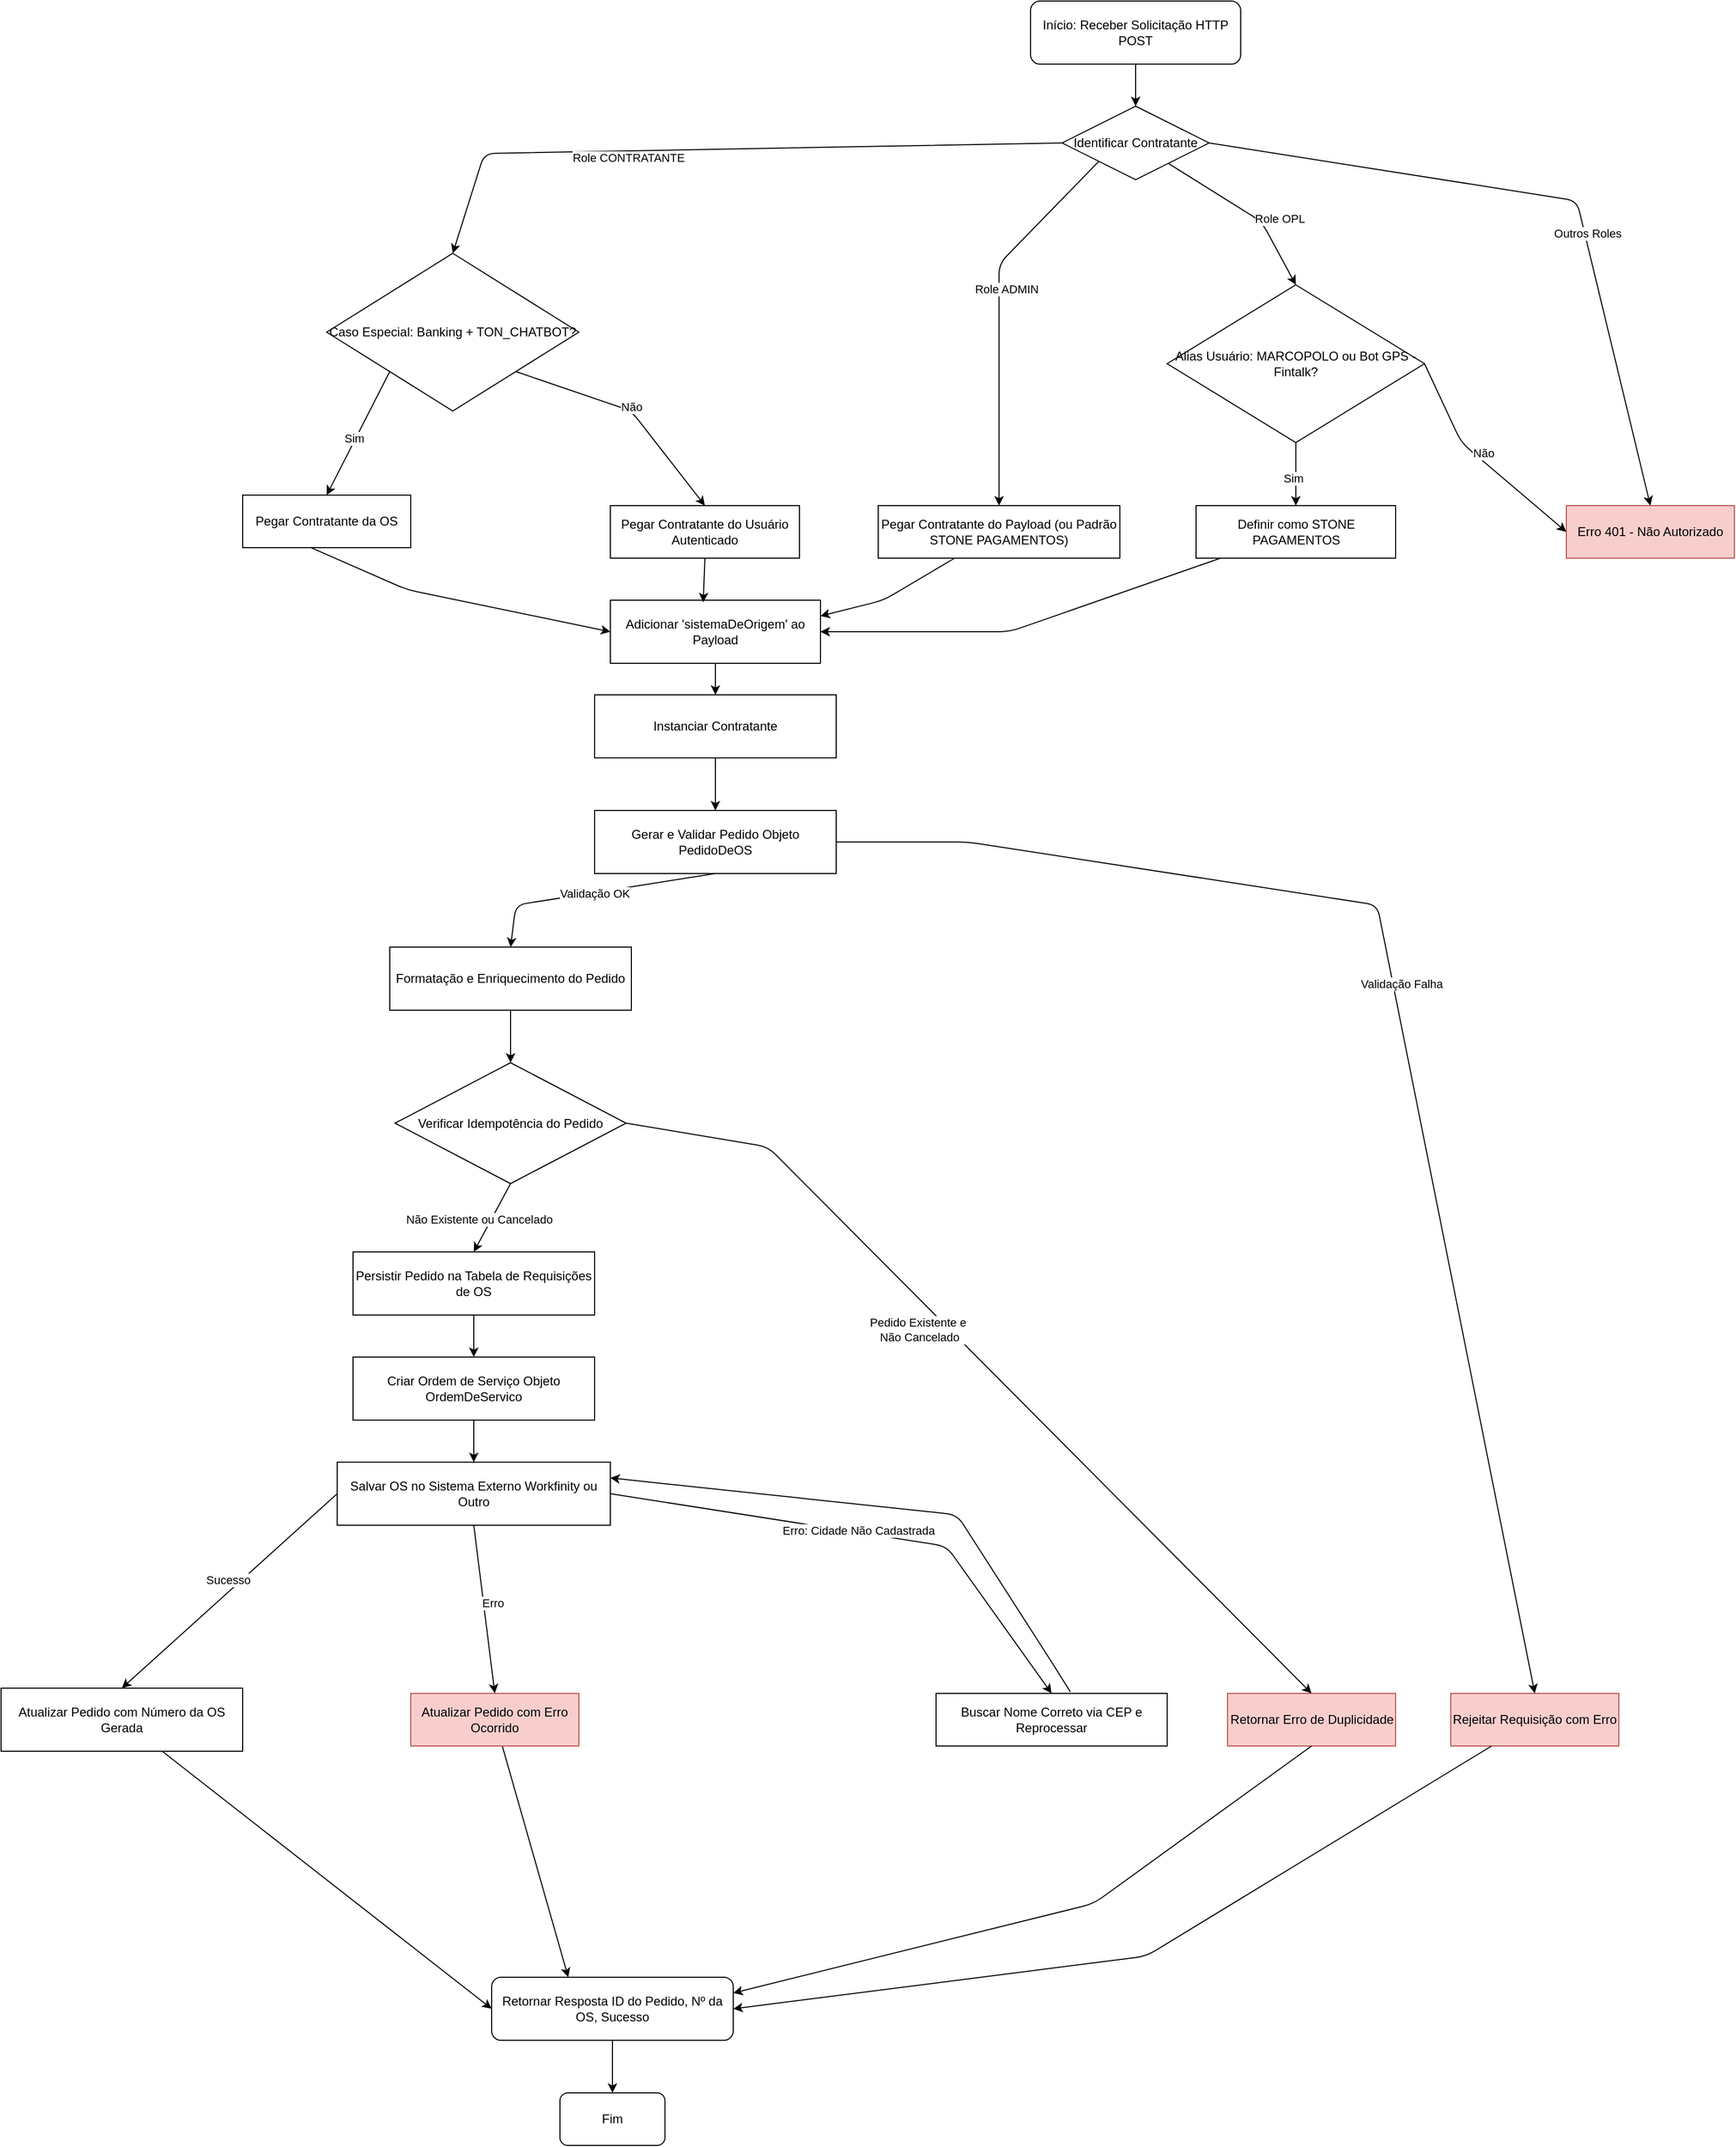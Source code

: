 <mxfile version="27.0.9">
  <diagram id="flow_diagram" name="Página-1">
    <mxGraphModel dx="2528" dy="998" grid="1" gridSize="10" guides="1" tooltips="1" connect="1" arrows="1" fold="1" page="1" pageScale="1" pageWidth="850" pageHeight="1100" math="0" shadow="0">
      <root>
        <mxCell id="0" />
        <mxCell id="1" parent="0" />
        <mxCell id="A" value="Início: Receber Solicitação HTTP POST" style="rounded=1;whiteSpace=wrap;html=1;" parent="1" vertex="1">
          <mxGeometry x="720" y="30" width="200" height="60" as="geometry" />
        </mxCell>
        <mxCell id="B" value="Identificar Contratante" style="rhombus;whiteSpace=wrap;html=1;" parent="1" vertex="1">
          <mxGeometry x="750" y="130" width="140" height="70" as="geometry" />
        </mxCell>
        <mxCell id="A-B" value="" style="endArrow=classic;html=1;entryX=0.5;entryY=0;entryDx=0;entryDy=0;" parent="1" source="A" target="B" edge="1">
          <mxGeometry width="50" height="50" relative="1" as="geometry">
            <mxPoint x="420" y="100" as="sourcePoint" />
            <mxPoint x="420" y="140" as="targetPoint" />
          </mxGeometry>
        </mxCell>
        <mxCell id="B1" value="Caso Especial: Banking + TON_CHATBOT?" style="rhombus;whiteSpace=wrap;html=1;" parent="1" vertex="1">
          <mxGeometry x="50" y="270" width="240" height="150" as="geometry" />
        </mxCell>
        <mxCell id="B-B1-parent" value="" style="endArrow=classic;html=1;exitX=0;exitY=0.5;exitDx=0;exitDy=0;entryX=0.5;entryY=0;entryDx=0;entryDy=0;" parent="1" source="B" target="B1" edge="1">
          <mxGeometry width="50" height="50" relative="1" as="geometry">
            <mxPoint x="350" y="175" as="sourcePoint" />
            <mxPoint x="200" y="270" as="targetPoint" />
            <Array as="points">
              <mxPoint x="200" y="175" />
            </Array>
          </mxGeometry>
        </mxCell>
        <mxCell id="B-B1" value="Role CONTRATANTE" style="edgeLabel;html=1;align=center;verticalAlign=middle;resizable=0;points=[];" parent="B-B1-parent" vertex="1" connectable="0">
          <mxGeometry x="0.109" y="-3" relative="1" as="geometry">
            <mxPoint x="-53" y="10" as="offset" />
          </mxGeometry>
        </mxCell>
        <mxCell id="B2" value="Pegar Contratante da OS" style="rounded=0;whiteSpace=wrap;html=1;" parent="1" vertex="1">
          <mxGeometry x="-30" y="500" width="160" height="50" as="geometry" />
        </mxCell>
        <mxCell id="B1-B2-parent" value="" style="endArrow=classic;html=1;exitX=0;exitY=1;exitDx=0;exitDy=0;entryX=0.5;entryY=0;entryDx=0;entryDy=0;" parent="1" source="B1" target="B2" edge="1">
          <mxGeometry width="50" height="50" relative="1" as="geometry">
            <mxPoint x="200" y="340" as="sourcePoint" />
            <mxPoint x="200" y="380" as="targetPoint" />
          </mxGeometry>
        </mxCell>
        <mxCell id="B1-B2" value="Sim" style="edgeLabel;html=1;align=center;verticalAlign=middle;resizable=0;points=[];" parent="B1-B2-parent" vertex="1" connectable="0">
          <mxGeometry x="0.063" y="-2" relative="1" as="geometry">
            <mxPoint x="-1" y="2" as="offset" />
          </mxGeometry>
        </mxCell>
        <mxCell id="B3" value="Pegar Contratante do Usuário Autenticado" style="rounded=0;whiteSpace=wrap;html=1;" parent="1" vertex="1">
          <mxGeometry x="320" y="510" width="180" height="50" as="geometry" />
        </mxCell>
        <mxCell id="B1-B3-parent" value="" style="endArrow=classic;html=1;exitX=1;exitY=1;exitDx=0;exitDy=0;entryX=0.5;entryY=0;entryDx=0;entryDy=0;" parent="1" source="B1" target="B3" edge="1">
          <mxGeometry width="50" height="50" relative="1" as="geometry">
            <mxPoint x="290" y="305" as="sourcePoint" />
            <mxPoint x="390" y="380" as="targetPoint" />
            <Array as="points">
              <mxPoint x="340" y="420" />
            </Array>
          </mxGeometry>
        </mxCell>
        <mxCell id="B1-B3" value="Não" style="edgeLabel;html=1;align=center;verticalAlign=middle;resizable=0;points=[];" parent="B1-B3-parent" vertex="1" connectable="0">
          <mxGeometry x="-0.071" relative="1" as="geometry">
            <mxPoint x="8" y="-1" as="offset" />
          </mxGeometry>
        </mxCell>
        <mxCell id="B4" value="Pegar Contratante do Payload (ou Padrão STONE PAGAMENTOS)" style="rounded=0;whiteSpace=wrap;html=1;" parent="1" vertex="1">
          <mxGeometry x="575" y="510" width="230" height="50" as="geometry" />
        </mxCell>
        <mxCell id="B-B4-parent" value="" style="endArrow=classic;html=1;exitX=0;exitY=1;exitDx=0;exitDy=0;entryX=0.5;entryY=0;entryDx=0;entryDy=0;" parent="1" source="B" target="B4" edge="1">
          <mxGeometry width="50" height="50" relative="1" as="geometry">
            <mxPoint x="490" y="175" as="sourcePoint" />
            <mxPoint x="625" y="270" as="targetPoint" />
            <Array as="points">
              <mxPoint x="690" y="280" />
            </Array>
          </mxGeometry>
        </mxCell>
        <mxCell id="B-B4" value="Role ADMIN" style="edgeLabel;html=1;align=center;verticalAlign=middle;resizable=0;points=[];" parent="B-B4-parent" vertex="1" connectable="0">
          <mxGeometry x="-0.125" y="-3" relative="1" as="geometry">
            <mxPoint x="10" as="offset" />
          </mxGeometry>
        </mxCell>
        <mxCell id="B5" value="Alias Usuário: MARCOPOLO ou Bot GPS - Fintalk?" style="rhombus;whiteSpace=wrap;html=1;" parent="1" vertex="1">
          <mxGeometry x="850" y="300" width="245" height="150" as="geometry" />
        </mxCell>
        <mxCell id="B-B5-parent" value="" style="endArrow=classic;html=1;entryX=0.5;entryY=0;entryDx=0;entryDy=0;" parent="1" source="B" target="B5" edge="1">
          <mxGeometry width="50" height="50" relative="1" as="geometry">
            <mxPoint x="420" y="210" as="sourcePoint" />
            <mxPoint x="625" y="380" as="targetPoint" />
            <Array as="points">
              <mxPoint x="940" y="240" />
            </Array>
          </mxGeometry>
        </mxCell>
        <mxCell id="B-B5" value="Role OPL" style="edgeLabel;html=1;align=center;verticalAlign=middle;resizable=0;points=[];" parent="B-B5-parent" vertex="1" connectable="0">
          <mxGeometry x="0.109" y="-3" relative="1" as="geometry">
            <mxPoint x="26" y="-1" as="offset" />
          </mxGeometry>
        </mxCell>
        <mxCell id="B6" value="Definir como STONE PAGAMENTOS" style="rounded=0;whiteSpace=wrap;html=1;" parent="1" vertex="1">
          <mxGeometry x="877.5" y="510" width="190" height="50" as="geometry" />
        </mxCell>
        <mxCell id="B5-B6-parent" value="" style="endArrow=classic;html=1;exitX=0.5;exitY=1;exitDx=0;exitDy=0;entryX=0.5;entryY=0;entryDx=0;entryDy=0;" parent="1" source="B5" target="B6" edge="1">
          <mxGeometry width="50" height="50" relative="1" as="geometry">
            <mxPoint x="625" y="450" as="sourcePoint" />
            <mxPoint x="625" y="490" as="targetPoint" />
          </mxGeometry>
        </mxCell>
        <mxCell id="B5-B6" value="Sim" style="edgeLabel;html=1;align=center;verticalAlign=middle;resizable=0;points=[];" parent="B5-B6-parent" vertex="1" connectable="0">
          <mxGeometry x="0.063" y="-2" relative="1" as="geometry">
            <mxPoint x="-1" y="2" as="offset" />
          </mxGeometry>
        </mxCell>
        <mxCell id="B7" value="Erro 401 - Não Autorizado" style="rounded=0;whiteSpace=wrap;html=1;fillColor=#f8cecc;strokeColor=#b85450;" parent="1" vertex="1">
          <mxGeometry x="1230" y="510" width="160" height="50" as="geometry" />
        </mxCell>
        <mxCell id="B5-B7-parent" value="" style="endArrow=classic;html=1;exitX=1;exitY=0.5;exitDx=0;exitDy=0;entryX=0;entryY=0.5;entryDx=0;entryDy=0;" parent="1" source="B5" target="B7" edge="1">
          <mxGeometry width="50" height="50" relative="1" as="geometry">
            <mxPoint x="705" y="415" as="sourcePoint" />
            <mxPoint x="830" y="380" as="targetPoint" />
            <Array as="points">
              <mxPoint x="1130" y="450" />
            </Array>
          </mxGeometry>
        </mxCell>
        <mxCell id="B5-B7" value="Não" style="edgeLabel;html=1;align=center;verticalAlign=middle;resizable=0;points=[];" parent="B5-B7-parent" vertex="1" connectable="0">
          <mxGeometry x="-0.071" relative="1" as="geometry">
            <mxPoint x="8" y="-1" as="offset" />
          </mxGeometry>
        </mxCell>
        <mxCell id="B-B7-parent" value="" style="endArrow=classic;html=1;exitX=1;exitY=0.5;exitDx=0;exitDy=0;entryX=0.5;entryY=0;entryDx=0;entryDy=0;" parent="1" source="B" target="B7" edge="1">
          <mxGeometry width="50" height="50" relative="1" as="geometry">
            <mxPoint x="420" y="210" as="sourcePoint" />
            <mxPoint x="830" y="380" as="targetPoint" />
            <Array as="points">
              <mxPoint x="1240" y="220" />
            </Array>
          </mxGeometry>
        </mxCell>
        <mxCell id="B-B7" value="Outros Roles" style="edgeLabel;html=1;align=center;verticalAlign=middle;resizable=0;points=[];" parent="B-B7-parent" vertex="1" connectable="0">
          <mxGeometry x="0.109" y="-3" relative="1" as="geometry">
            <mxPoint x="11" y="23" as="offset" />
          </mxGeometry>
        </mxCell>
        <mxCell id="C" value="Adicionar &#39;sistemaDeOrigem&#39; ao Payload" style="rounded=0;whiteSpace=wrap;html=1;" parent="1" vertex="1">
          <mxGeometry x="320" y="600" width="200" height="60" as="geometry" />
        </mxCell>
        <mxCell id="B2-C" value="" style="endArrow=classic;html=1;entryX=0;entryY=0.5;entryDx=0;entryDy=0;exitX=0.402;exitY=0.993;exitDx=0;exitDy=0;exitPerimeter=0;" parent="1" source="B2" target="C" edge="1">
          <mxGeometry width="50" height="50" relative="1" as="geometry">
            <mxPoint x="103.573" y="600" as="sourcePoint" />
            <mxPoint x="346.43" y="690" as="targetPoint" />
            <Array as="points">
              <mxPoint x="126.43" y="590" />
            </Array>
          </mxGeometry>
        </mxCell>
        <mxCell id="B3-C" value="" style="endArrow=classic;html=1;entryX=0.442;entryY=0.033;entryDx=0;entryDy=0;exitX=0.5;exitY=1;exitDx=0;exitDy=0;entryPerimeter=0;" parent="1" source="B3" target="C" edge="1">
          <mxGeometry width="50" height="50" relative="1" as="geometry">
            <mxPoint x="390" y="430" as="sourcePoint" />
            <mxPoint x="420" y="580" as="targetPoint" />
          </mxGeometry>
        </mxCell>
        <mxCell id="B4-C" value="" style="endArrow=classic;html=1;entryX=1;entryY=0.25;entryDx=0;entryDy=0;" parent="1" source="B4" target="C" edge="1">
          <mxGeometry width="50" height="50" relative="1" as="geometry">
            <mxPoint x="625" y="320" as="sourcePoint" />
            <mxPoint x="420" y="580" as="targetPoint" />
            <Array as="points">
              <mxPoint x="580" y="600" />
            </Array>
          </mxGeometry>
        </mxCell>
        <mxCell id="B6-C" value="" style="endArrow=classic;html=1;entryX=1;entryY=0.5;entryDx=0;entryDy=0;" parent="1" source="B6" target="C" edge="1">
          <mxGeometry width="50" height="50" relative="1" as="geometry">
            <mxPoint x="625" y="540" as="sourcePoint" />
            <mxPoint x="530" y="630" as="targetPoint" />
            <Array as="points">
              <mxPoint x="700" y="630" />
            </Array>
          </mxGeometry>
        </mxCell>
        <mxCell id="D" value="Instanciar Contratante" style="rounded=0;whiteSpace=wrap;html=1;" parent="1" vertex="1">
          <mxGeometry x="305" y="690" width="230" height="60" as="geometry" />
        </mxCell>
        <mxCell id="C-D" value="" style="endArrow=classic;html=1;entryX=0.5;entryY=0;entryDx=0;entryDy=0;" parent="1" source="C" target="D" edge="1">
          <mxGeometry width="50" height="50" relative="1" as="geometry">
            <mxPoint x="420" y="640" as="sourcePoint" />
            <mxPoint x="420" y="690" as="targetPoint" />
          </mxGeometry>
        </mxCell>
        <mxCell id="E" value="Gerar e Validar Pedido Objeto PedidoDeOS" style="rounded=0;whiteSpace=wrap;html=1;" parent="1" vertex="1">
          <mxGeometry x="305" y="800" width="230" height="60" as="geometry" />
        </mxCell>
        <mxCell id="D-E" value="" style="endArrow=classic;html=1;entryX=0.5;entryY=0;entryDx=0;entryDy=0;" parent="1" source="D" target="E" edge="1">
          <mxGeometry width="50" height="50" relative="1" as="geometry">
            <mxPoint x="420" y="750" as="sourcePoint" />
            <mxPoint x="420" y="800" as="targetPoint" />
          </mxGeometry>
        </mxCell>
        <mxCell id="F" value="Formatação e Enriquecimento do Pedido" style="rounded=0;whiteSpace=wrap;html=1;" parent="1" vertex="1">
          <mxGeometry x="110" y="930" width="230" height="60" as="geometry" />
        </mxCell>
        <mxCell id="E-F-parent" value="" style="endArrow=classic;html=1;exitX=0.5;exitY=1;exitDx=0;exitDy=0;entryX=0.5;entryY=0;entryDx=0;entryDy=0;" parent="1" source="E" target="F" edge="1">
          <mxGeometry width="50" height="50" relative="1" as="geometry">
            <mxPoint x="420" y="860" as="sourcePoint" />
            <mxPoint x="420" y="960" as="targetPoint" />
            <Array as="points">
              <mxPoint x="230" y="890" />
            </Array>
          </mxGeometry>
        </mxCell>
        <mxCell id="E-F" value="Validação OK" style="edgeLabel;html=1;align=center;verticalAlign=middle;resizable=0;points=[];" parent="E-F-parent" vertex="1" connectable="0">
          <mxGeometry x="-0.092" relative="1" as="geometry">
            <mxPoint x="-11" y="2" as="offset" />
          </mxGeometry>
        </mxCell>
        <mxCell id="G" value="Rejeitar Requisição com Erro" style="rounded=0;whiteSpace=wrap;html=1;fillColor=#f8cecc;strokeColor=#b85450;" parent="1" vertex="1">
          <mxGeometry x="1120" y="1640" width="160" height="50" as="geometry" />
        </mxCell>
        <mxCell id="E-G-parent" value="" style="endArrow=classic;html=1;exitX=1;exitY=0.5;exitDx=0;exitDy=0;entryX=0.5;entryY=0;entryDx=0;entryDy=0;" parent="1" source="E" target="G" edge="1">
          <mxGeometry width="50" height="50" relative="1" as="geometry">
            <mxPoint x="535" y="830" as="sourcePoint" />
            <mxPoint x="660" y="880" as="targetPoint" />
            <Array as="points">
              <mxPoint x="660" y="830" />
              <mxPoint x="1050" y="890" />
            </Array>
          </mxGeometry>
        </mxCell>
        <mxCell id="E-G" value="Validação Falha" style="edgeLabel;html=1;align=center;verticalAlign=middle;resizable=0;points=[];" parent="E-G-parent" vertex="1" connectable="0">
          <mxGeometry x="-0.071" relative="1" as="geometry">
            <mxPoint x="8" y="-1" as="offset" />
          </mxGeometry>
        </mxCell>
        <mxCell id="H" value="Verificar Idempotência do Pedido" style="rhombus;whiteSpace=wrap;html=1;" parent="1" vertex="1">
          <mxGeometry x="115" y="1040" width="220" height="115" as="geometry" />
        </mxCell>
        <mxCell id="F-H" value="" style="endArrow=classic;html=1;entryX=0.5;entryY=0;entryDx=0;entryDy=0;" parent="1" source="F" target="H" edge="1">
          <mxGeometry width="50" height="50" relative="1" as="geometry">
            <mxPoint x="420" y="1020" as="sourcePoint" />
            <mxPoint x="420" y="1080" as="targetPoint" />
          </mxGeometry>
        </mxCell>
        <mxCell id="I" value="Retornar Erro de Duplicidade" style="rounded=0;whiteSpace=wrap;html=1;fillColor=#f8cecc;strokeColor=#b85450;" parent="1" vertex="1">
          <mxGeometry x="907.5" y="1640" width="160" height="50" as="geometry" />
        </mxCell>
        <mxCell id="H-I-parent" value="" style="endArrow=classic;html=1;exitX=1;exitY=0.5;exitDx=0;exitDy=0;entryX=0.5;entryY=0;entryDx=0;entryDy=0;" parent="1" source="H" target="I" edge="1">
          <mxGeometry width="50" height="50" relative="1" as="geometry">
            <mxPoint x="505" y="1115" as="sourcePoint" />
            <mxPoint x="660" y="1095" as="targetPoint" />
            <Array as="points">
              <mxPoint x="470" y="1120" />
            </Array>
          </mxGeometry>
        </mxCell>
        <mxCell id="H-I" value="Pedido Existente e&amp;nbsp;&lt;div&gt;Não Cancelado&lt;/div&gt;" style="edgeLabel;html=1;align=center;verticalAlign=middle;resizable=0;points=[];" parent="H-I-parent" vertex="1" connectable="0">
          <mxGeometry x="-0.071" relative="1" as="geometry">
            <mxPoint x="-45" y="-16" as="offset" />
          </mxGeometry>
        </mxCell>
        <mxCell id="J" value="Persistir Pedido na Tabela de Requisições de OS" style="rounded=0;whiteSpace=wrap;html=1;" parent="1" vertex="1">
          <mxGeometry x="75" y="1220" width="230" height="60" as="geometry" />
        </mxCell>
        <mxCell id="H-J-parent" value="" style="endArrow=classic;html=1;exitX=0.5;exitY=1;exitDx=0;exitDy=0;entryX=0.5;entryY=0;entryDx=0;entryDy=0;" parent="1" source="H" target="J" edge="1">
          <mxGeometry width="50" height="50" relative="1" as="geometry">
            <mxPoint x="420" y="1150" as="sourcePoint" />
            <mxPoint x="420" y="1200" as="targetPoint" />
          </mxGeometry>
        </mxCell>
        <mxCell id="H-J" value="Não Existente ou Cancelado" style="edgeLabel;html=1;align=center;verticalAlign=middle;resizable=0;points=[];" parent="H-J-parent" vertex="1" connectable="0">
          <mxGeometry x="0.092" relative="1" as="geometry">
            <mxPoint x="-11" y="-2" as="offset" />
          </mxGeometry>
        </mxCell>
        <mxCell id="K" value="Criar Ordem de Serviço Objeto OrdemDeServico" style="rounded=0;whiteSpace=wrap;html=1;" parent="1" vertex="1">
          <mxGeometry x="75" y="1320" width="230" height="60" as="geometry" />
        </mxCell>
        <mxCell id="J-K" value="" style="endArrow=classic;html=1;entryX=0.5;entryY=0;entryDx=0;entryDy=0;" parent="1" source="J" target="K" edge="1">
          <mxGeometry width="50" height="50" relative="1" as="geometry">
            <mxPoint x="420" y="1260" as="sourcePoint" />
            <mxPoint x="420" y="1310" as="targetPoint" />
          </mxGeometry>
        </mxCell>
        <mxCell id="L" value="Salvar OS no Sistema Externo Workfinity ou Outro" style="rounded=0;whiteSpace=wrap;html=1;" parent="1" vertex="1">
          <mxGeometry x="60" y="1420" width="260" height="60" as="geometry" />
        </mxCell>
        <mxCell id="K-L" value="" style="endArrow=classic;html=1;entryX=0.5;entryY=0;entryDx=0;entryDy=0;" parent="1" source="K" target="L" edge="1">
          <mxGeometry width="50" height="50" relative="1" as="geometry">
            <mxPoint x="420" y="1370" as="sourcePoint" />
            <mxPoint x="420" y="1420" as="targetPoint" />
          </mxGeometry>
        </mxCell>
        <mxCell id="L1" value="Buscar Nome Correto via CEP e Reprocessar" style="rounded=0;whiteSpace=wrap;html=1;" parent="1" vertex="1">
          <mxGeometry x="630" y="1640" width="220" height="50" as="geometry" />
        </mxCell>
        <mxCell id="L-L1-parent" value="" style="endArrow=classic;html=1;exitX=1;exitY=0.5;exitDx=0;exitDy=0;entryX=0.5;entryY=0;entryDx=0;entryDy=0;" parent="1" source="L" target="L1" edge="1">
          <mxGeometry width="50" height="50" relative="1" as="geometry">
            <mxPoint x="550" y="1450" as="sourcePoint" />
            <mxPoint x="690" y="1490" as="targetPoint" />
            <Array as="points">
              <mxPoint x="640" y="1500" />
            </Array>
          </mxGeometry>
        </mxCell>
        <mxCell id="L-L1" value="Erro: Cidade Não Cadastrada" style="edgeLabel;html=1;align=center;verticalAlign=middle;resizable=0;points=[];" parent="L-L1-parent" vertex="1" connectable="0">
          <mxGeometry x="-0.071" relative="1" as="geometry">
            <mxPoint x="8" y="-1" as="offset" />
          </mxGeometry>
        </mxCell>
        <mxCell id="L1-L" value="" style="endArrow=classic;html=1;entryX=1;entryY=0.25;entryDx=0;entryDy=0;exitX=0.581;exitY=-0.031;exitDx=0;exitDy=0;exitPerimeter=0;" parent="1" source="L1" target="L" edge="1">
          <mxGeometry width="50" height="50" relative="1" as="geometry">
            <mxPoint x="710" y="1630" as="sourcePoint" />
            <mxPoint x="420" y="1480" as="targetPoint" />
            <Array as="points">
              <mxPoint x="740" y="1610" />
              <mxPoint x="650" y="1470" />
            </Array>
          </mxGeometry>
        </mxCell>
        <mxCell id="M" value="Atualizar Pedido com Número da OS Gerada" style="rounded=0;whiteSpace=wrap;html=1;" parent="1" vertex="1">
          <mxGeometry x="-260" y="1635" width="230" height="60" as="geometry" />
        </mxCell>
        <mxCell id="L-M-parent" value="" style="endArrow=classic;html=1;exitX=0;exitY=0.5;exitDx=0;exitDy=0;entryX=0.5;entryY=0;entryDx=0;entryDy=0;" parent="1" source="L" target="M" edge="1">
          <mxGeometry width="50" height="50" relative="1" as="geometry">
            <mxPoint x="420" y="1480" as="sourcePoint" />
            <mxPoint x="420" y="1570" as="targetPoint" />
          </mxGeometry>
        </mxCell>
        <mxCell id="L-M" value="Sucesso" style="edgeLabel;html=1;align=center;verticalAlign=middle;resizable=0;points=[];" parent="L-M-parent" vertex="1" connectable="0">
          <mxGeometry x="-0.092" relative="1" as="geometry">
            <mxPoint x="-11" y="-2" as="offset" />
          </mxGeometry>
        </mxCell>
        <mxCell id="L-N-parent" value="" style="endArrow=classic;html=1;exitX=0.5;exitY=1;exitDx=0;exitDy=0;entryX=0.5;entryY=0;entryDx=0;entryDy=0;" parent="1" source="L" target="N" edge="1">
          <mxGeometry width="50" height="50" relative="1" as="geometry">
            <mxPoint x="550" y="1450" as="sourcePoint" />
            <mxPoint x="660" y="1570" as="targetPoint" />
            <Array as="points" />
          </mxGeometry>
        </mxCell>
        <mxCell id="L-N" value="Erro" style="edgeLabel;html=1;align=center;verticalAlign=middle;resizable=0;points=[];" parent="L-N-parent" vertex="1" connectable="0">
          <mxGeometry x="-0.071" relative="1" as="geometry">
            <mxPoint x="8" y="-1" as="offset" />
          </mxGeometry>
        </mxCell>
        <mxCell id="O" value="Retornar Resposta ID do Pedido, Nº da OS, Sucesso" style="rounded=1;whiteSpace=wrap;html=1;" parent="1" vertex="1">
          <mxGeometry x="207" y="1910" width="230" height="60" as="geometry" />
        </mxCell>
        <mxCell id="M-O" value="" style="endArrow=classic;html=1;entryX=0;entryY=0.5;entryDx=0;entryDy=0;" parent="1" source="M" target="O" edge="1">
          <mxGeometry width="50" height="50" relative="1" as="geometry">
            <mxPoint x="322" y="1850" as="sourcePoint" />
            <mxPoint x="322" y="1910" as="targetPoint" />
          </mxGeometry>
        </mxCell>
        <mxCell id="I-O" value="" style="endArrow=classic;html=1;entryX=0.317;entryY=0;entryDx=0;entryDy=0;entryPerimeter=0;" parent="1" source="N" target="O" edge="1">
          <mxGeometry width="50" height="50" relative="1" as="geometry">
            <mxPoint x="660" y="1145" as="sourcePoint" />
            <mxPoint x="420" y="1690" as="targetPoint" />
          </mxGeometry>
        </mxCell>
        <mxCell id="G-O" value="" style="endArrow=classic;html=1;entryX=1;entryY=0.5;entryDx=0;entryDy=0;" parent="1" source="G" target="O" edge="1">
          <mxGeometry width="50" height="50" relative="1" as="geometry">
            <mxPoint x="660" y="930" as="sourcePoint" />
            <mxPoint x="420" y="1690" as="targetPoint" />
            <Array as="points">
              <mxPoint x="830" y="1890" />
            </Array>
          </mxGeometry>
        </mxCell>
        <mxCell id="P" value="Fim" style="rounded=1;whiteSpace=wrap;html=1;" parent="1" vertex="1">
          <mxGeometry x="272" y="2020" width="100" height="50" as="geometry" />
        </mxCell>
        <mxCell id="O-P" value="" style="endArrow=classic;html=1;entryX=0.5;entryY=0;entryDx=0;entryDy=0;" parent="1" source="O" target="P" edge="1">
          <mxGeometry width="50" height="50" relative="1" as="geometry">
            <mxPoint x="322" y="1970" as="sourcePoint" />
            <mxPoint x="322" y="2020" as="targetPoint" />
          </mxGeometry>
        </mxCell>
        <mxCell id="fBqJMMmNgvTYDoBj5htY-43" value="" style="endArrow=classic;html=1;entryX=1;entryY=0.25;entryDx=0;entryDy=0;exitX=0.5;exitY=1;exitDx=0;exitDy=0;" edge="1" parent="1" source="I" target="O">
          <mxGeometry width="50" height="50" relative="1" as="geometry">
            <mxPoint x="1002.5" y="1752.857" as="sourcePoint" />
            <mxPoint x="305.0" y="1710.0" as="targetPoint" />
            <Array as="points">
              <mxPoint x="780" y="1840" />
            </Array>
          </mxGeometry>
        </mxCell>
        <mxCell id="N" value="Atualizar Pedido com Erro Ocorrido" style="rounded=0;whiteSpace=wrap;html=1;fillColor=#f8cecc;strokeColor=#b85450;" parent="1" vertex="1">
          <mxGeometry x="130" y="1640" width="160" height="50" as="geometry" />
        </mxCell>
      </root>
    </mxGraphModel>
  </diagram>
</mxfile>
